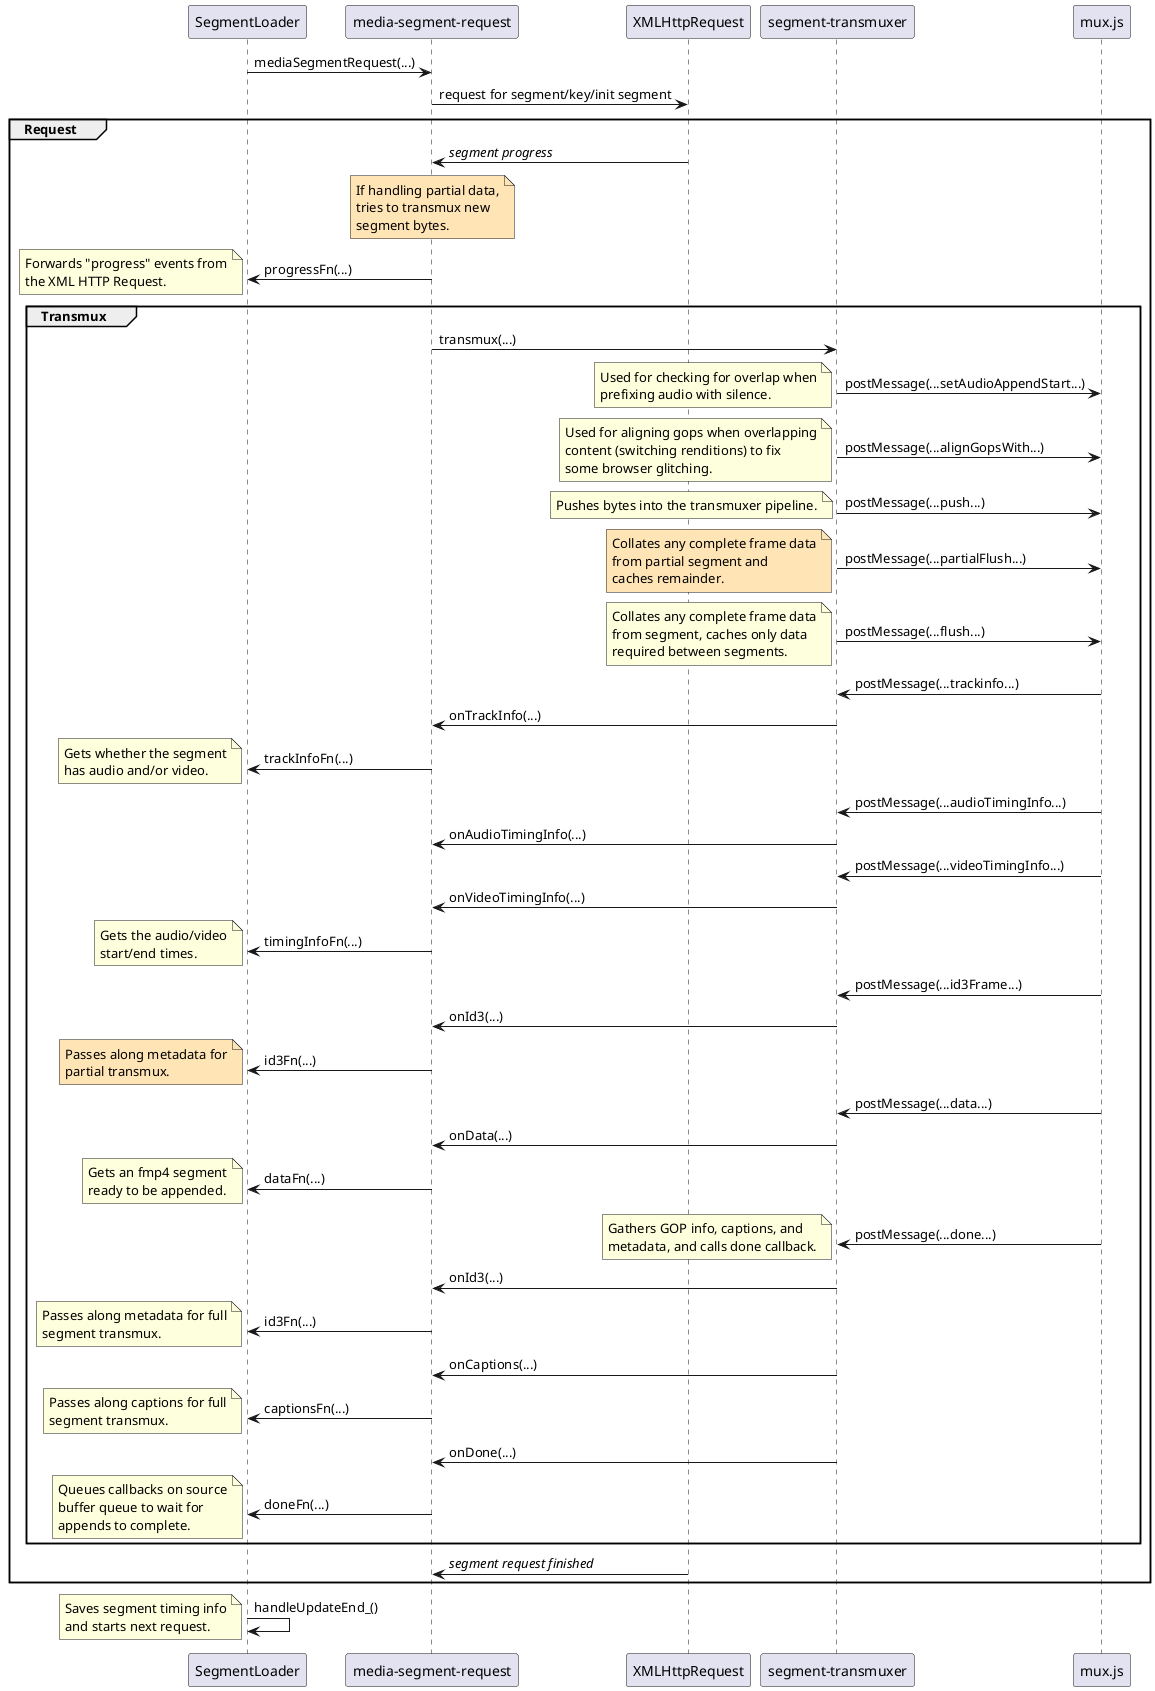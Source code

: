 @startuml

participant SegmentLoader order 1
participant "media-segment-request" order 2
participant XMLHttpRequest order 3
participant "segment-transmuxer" order 4
participant mux.js order 5

SegmentLoader -> "media-segment-request" : mediaSegmentRequest(...)
"media-segment-request" -> XMLHttpRequest : request for segment/key/init segment

group Request
  XMLHttpRequest -> "media-segment-request" : //segment progress//
  note over "media-segment-request" #moccasin
   If handling partial data,
   tries to transmux new
   segment bytes.
  end note
  "media-segment-request" -> SegmentLoader : progressFn(...)
  note left
    Forwards "progress" events from
    the XML HTTP Request.
  end note
  group Transmux
    "media-segment-request" -> "segment-transmuxer" : transmux(...)

    "segment-transmuxer" -> mux.js : postMessage(...setAudioAppendStart...)
    note left
      Used for checking for overlap when
      prefixing audio with silence.
    end note
    "segment-transmuxer" -> mux.js : postMessage(...alignGopsWith...)
    note left
      Used for aligning gops when overlapping
      content (switching renditions) to fix
      some browser glitching.
    end note

    "segment-transmuxer" -> mux.js : postMessage(...push...)
    note left
      Pushes bytes into the transmuxer pipeline.
    end note

    "segment-transmuxer" -> mux.js : postMessage(...partialFlush...)
    note left #moccasin
      Collates any complete frame data
      from partial segment and
      caches remainder.
    end note
    "segment-transmuxer" -> mux.js : postMessage(...flush...)
    note left
      Collates any complete frame data
      from segment, caches only data
      required between segments.
    end note

    "mux.js" -> "segment-transmuxer" : postMessage(...trackinfo...)
    "segment-transmuxer" -> "media-segment-request" : onTrackInfo(...)
    "media-segment-request" -> SegmentLoader : trackInfoFn(...)
    note left
      Gets whether the segment
      has audio and/or video.
    end note
    "mux.js" -> "segment-transmuxer" : postMessage(...audioTimingInfo...)
    "segment-transmuxer" -> "media-segment-request" : onAudioTimingInfo(...)
    "mux.js" -> "segment-transmuxer" : postMessage(...videoTimingInfo...)
    "segment-transmuxer" -> "media-segment-request" : onVideoTimingInfo(...)
    "media-segment-request" -> SegmentLoader : timingInfoFn(...)
    note left
      Gets the audio/video
      start/end times.
    end note

    "mux.js" -> "segment-transmuxer" : postMessage(...id3Frame...)
    "segment-transmuxer" -> "media-segment-request" : onId3(...)
    "media-segment-request" -> SegmentLoader : id3Fn(...)
    note left #moccasin
      Passes along metadata for
      partial transmux.
    end note

    "mux.js" -> "segment-transmuxer" : postMessage(...data...)
    "segment-transmuxer" -> "media-segment-request" : onData(...)
    "media-segment-request" -> SegmentLoader : dataFn(...)
    note left
      Gets an fmp4 segment
      ready to be appended.
    end note

    "mux.js" -> "segment-transmuxer" : postMessage(...done...)
    note left
      Gathers GOP info, captions, and
      metadata, and calls done callback.
    end note
    "segment-transmuxer" -> "media-segment-request" : onId3(...)
    "media-segment-request" -> SegmentLoader : id3Fn(...)
    note left
      Passes along metadata for full
      segment transmux.
    end note
    "segment-transmuxer" -> "media-segment-request" : onCaptions(...)
    "media-segment-request" -> SegmentLoader : captionsFn(...)
    note left
      Passes along captions for full
      segment transmux.
    end note
    "segment-transmuxer" -> "media-segment-request" : onDone(...)
    "media-segment-request" -> SegmentLoader : doneFn(...)
    note left
      Queues callbacks on source
      buffer queue to wait for
      appends to complete.
    end note
  end
  XMLHttpRequest -> "media-segment-request" : //segment request finished//
end

SegmentLoader -> SegmentLoader : handleUpdateEnd_()
note left
  Saves segment timing info
  and starts next request.
end note

@enduml
